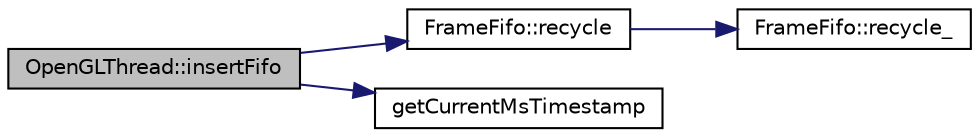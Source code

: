 digraph "OpenGLThread::insertFifo"
{
  edge [fontname="Helvetica",fontsize="10",labelfontname="Helvetica",labelfontsize="10"];
  node [fontname="Helvetica",fontsize="10",shape=record];
  rankdir="LR";
  Node11 [label="OpenGLThread::insertFifo",height=0.2,width=0.4,color="black", fillcolor="grey75", style="filled", fontcolor="black"];
  Node11 -> Node12 [color="midnightblue",fontsize="10",style="solid",fontname="Helvetica"];
  Node12 [label="FrameFifo::recycle",height=0.2,width=0.4,color="black", fillcolor="white", style="filled",URL="$classFrameFifo.html#a09f514fe06c5e737cd74691f8b5d9d52",tooltip="Like FrameFifo::recycle_ but with mutex protection. "];
  Node12 -> Node13 [color="midnightblue",fontsize="10",style="solid",fontname="Helvetica"];
  Node13 [label="FrameFifo::recycle_",height=0.2,width=0.4,color="black", fillcolor="white", style="filled",URL="$classFrameFifo.html#a5cd4bd7b55780c158d7ee8beeb99cfc2",tooltip="Return Frame f back into the stack. Update target_size if necessary. "];
  Node11 -> Node14 [color="midnightblue",fontsize="10",style="solid",fontname="Helvetica"];
  Node14 [label="getCurrentMsTimestamp",height=0.2,width=0.4,color="black", fillcolor="white", style="filled",URL="$tools_8h.html#a69a8d8c398f99883b5c1a22173d6b12f",tooltip="Utility function: returns current unix epoch timestamp in milliseconds. "];
}
